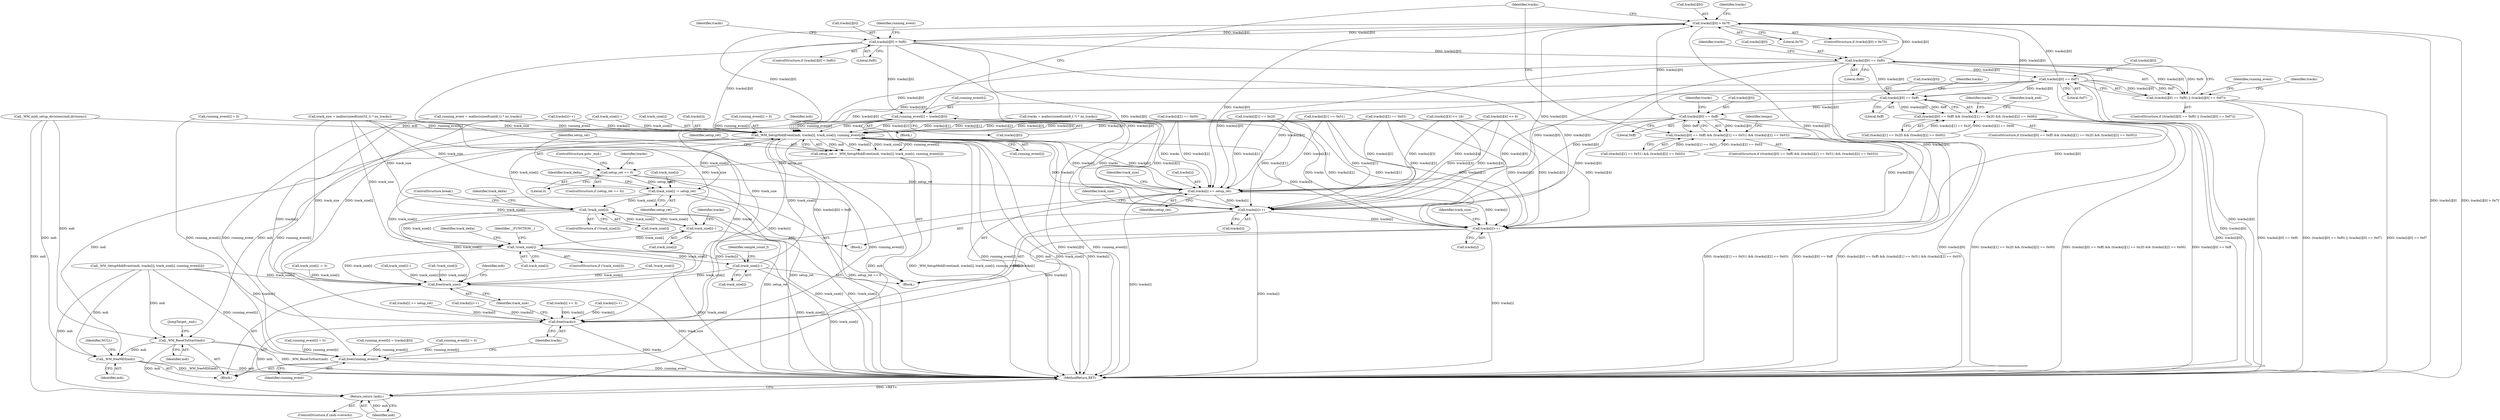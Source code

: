 digraph "0_wildmidi_660b513d99bced8783a4a5984ac2f742c74ebbdd_1@pointer" {
"1001165" [label="(Call,tracks[i][0] > 0x7f)"];
"1001217" [label="(Call,tracks[i][0] == 0xff)"];
"1001201" [label="(Call,tracks[i][0] == 0xf7)"];
"1001194" [label="(Call,tracks[i][0] == 0xf0)"];
"1001174" [label="(Call,tracks[i][0] < 0xf0)"];
"1001165" [label="(Call,tracks[i][0] > 0x7f)"];
"1001249" [label="(Call,tracks[i][0] == 0xff)"];
"1001147" [label="(Call,_WM_SetupMidiEvent(mdi, tracks[i], track_size[i], running_event[i]))"];
"1001145" [label="(Call,setup_ret = _WM_SetupMidiEvent(mdi, tracks[i], track_size[i], running_event[i]))"];
"1001159" [label="(Call,setup_ret == 0)"];
"1001306" [label="(Call,tracks[i] += setup_ret)"];
"1001353" [label="(Call,tracks[i]++)"];
"1001396" [label="(Call,tracks[i]++)"];
"1001519" [label="(Call,free(tracks))"];
"1001311" [label="(Call,track_size[i] -= setup_ret)"];
"1001332" [label="(Call,!track_size[i])"];
"1001357" [label="(Call,track_size[i]--)"];
"1001368" [label="(Call,!track_size[i])"];
"1001400" [label="(Call,track_size[i]--)"];
"1001521" [label="(Call,free(track_size))"];
"1001508" [label="(Call,_WM_ResetToStart(mdi))"];
"1001527" [label="(Return,return (mdi);)"];
"1001529" [label="(Call,_WM_freeMDI(mdi))"];
"1001517" [label="(Call,free(running_event))"];
"1001182" [label="(Call,running_event[i] = tracks[i][0])"];
"1001193" [label="(Call,(tracks[i][0] == 0xf0) || (tracks[i][0] == 0xf7))"];
"1001216" [label="(Call,(tracks[i][0] == 0xff) && (tracks[i][1] == 0x2f) && (tracks[i][2] == 0x00))"];
"1001248" [label="(Call,(tracks[i][0] == 0xff) && (tracks[i][1] == 0x51) && (tracks[i][2] == 0x03))"];
"1001519" [label="(Call,free(tracks))"];
"1001160" [label="(Identifier,setup_ret)"];
"1001525" [label="(Identifier,mdi)"];
"1001312" [label="(Call,track_size[i])"];
"1000393" [label="(Call,_WM_midi_setup_divisions(mdi,divisions))"];
"1000645" [label="(Call,track_size[i]--)"];
"1001147" [label="(Call,_WM_SetupMidiEvent(mdi, tracks[i], track_size[i], running_event[i]))"];
"1001197" [label="(Identifier,tracks)"];
"1001201" [label="(Call,tracks[i][0] == 0xf7)"];
"1001520" [label="(Identifier,tracks)"];
"1001148" [label="(Identifier,mdi)"];
"1001530" [label="(Identifier,mdi)"];
"1001152" [label="(Call,track_size[i])"];
"1001173" [label="(ControlStructure,if (tracks[i][0] < 0xf0))"];
"1001527" [label="(Return,return (mdi);)"];
"1001333" [label="(Call,track_size[i])"];
"1001358" [label="(Call,track_size[i])"];
"1001217" [label="(Call,tracks[i][0] == 0xff)"];
"1001149" [label="(Call,tracks[i])"];
"1001171" [label="(Literal,0x7f)"];
"1000396" [label="(Call,tracks = malloc(sizeof(uint8_t *) * no_tracks))"];
"1001257" [label="(Call,tracks[i][1] == 0x51)"];
"1001523" [label="(ControlStructure,if (mdi->reverb))"];
"1001224" [label="(Call,(tracks[i][1] == 0x2f) && (tracks[i][2] == 0x00))"];
"1001400" [label="(Call,track_size[i]--)"];
"1001211" [label="(Identifier,running_event)"];
"1001405" [label="(Identifier,sample_count_f)"];
"1001248" [label="(Call,(tracks[i][0] == 0xff) && (tracks[i][1] == 0x51) && (tracks[i][2] == 0x03))"];
"1001250" [label="(Call,tracks[i][0])"];
"1001012" [label="(Call,!track_size[i])"];
"1000123" [label="(Block,)"];
"1001180" [label="(Literal,0xf0)"];
"1001144" [label="(Block,)"];
"1001308" [label="(Identifier,tracks)"];
"1001310" [label="(Identifier,setup_ret)"];
"1001509" [label="(Identifier,mdi)"];
"1001220" [label="(Identifier,tracks)"];
"1001264" [label="(Call,tracks[i][2] == 0x03)"];
"1001396" [label="(Call,tracks[i]++)"];
"1001521" [label="(Call,free(track_size))"];
"1001040" [label="(Call,tracks[i]++)"];
"1001252" [label="(Identifier,tracks)"];
"1001163" [label="(ControlStructure,goto _end;)"];
"1001175" [label="(Call,tracks[i][0])"];
"1001138" [label="(Call,running_event[i] = 0)"];
"1001354" [label="(Call,tracks[i])"];
"1000784" [label="(Call,_WM_SetupMidiEvent(mdi, tracks[i], track_size[i], running_event[i]))"];
"1001339" [label="(Identifier,track_delta)"];
"1001311" [label="(Call,track_size[i] -= setup_ret)"];
"1001184" [label="(Identifier,running_event)"];
"1001166" [label="(Call,tracks[i][0])"];
"1001155" [label="(Call,running_event[i])"];
"1000889" [label="(Call,track_size[i] -= 3)"];
"1001533" [label="(MethodReturn,RET)"];
"1001161" [label="(Literal,0)"];
"1001528" [label="(Identifier,mdi)"];
"1001242" [label="(Identifier,track_end)"];
"1001307" [label="(Call,tracks[i])"];
"1001193" [label="(Call,(tracks[i][0] == 0xf0) || (tracks[i][0] == 0xf7))"];
"1001529" [label="(Call,_WM_freeMDI(mdi))"];
"1001397" [label="(Call,tracks[i])"];
"1001401" [label="(Call,track_size[i])"];
"1001216" [label="(Call,(tracks[i][0] == 0xff) && (tracks[i][1] == 0x2f) && (tracks[i][2] == 0x00))"];
"1001204" [label="(Identifier,tracks)"];
"1001174" [label="(Call,tracks[i][0] < 0xf0)"];
"1000846" [label="(Call,running_event[i] = 0)"];
"1001306" [label="(Call,tracks[i] += setup_ret)"];
"1001165" [label="(Call,tracks[i][0] > 0x7f)"];
"1001249" [label="(Call,tracks[i][0] == 0xff)"];
"1001177" [label="(Identifier,tracks)"];
"1001255" [label="(Literal,0xff)"];
"1001283" [label="(Call,tracks[i][4] << 8)"];
"1000403" [label="(Call,track_size = malloc(sizeof(uint32_t) * no_tracks))"];
"1001159" [label="(Call,setup_ret == 0)"];
"1001256" [label="(Call,(tracks[i][1] == 0x51) && (tracks[i][2] == 0x03))"];
"1001359" [label="(Identifier,track_size)"];
"1001192" [label="(ControlStructure,if ((tracks[i][0] == 0xf0) || (tracks[i][0] == 0xf7)))"];
"1001207" [label="(Literal,0xf7)"];
"1001368" [label="(Call,!track_size[i])"];
"1001364" [label="(Identifier,tracks)"];
"1000424" [label="(Call,running_event = malloc(sizeof(uint8_t) * no_tracks))"];
"1001331" [label="(ControlStructure,if (!track_size[i]))"];
"1001275" [label="(Call,tracks[i][3] << 16)"];
"1000641" [label="(Call,tracks[i]++)"];
"1001510" [label="(JumpTarget,_end:)"];
"1001044" [label="(Call,track_size[i]--)"];
"1001223" [label="(Literal,0xff)"];
"1001202" [label="(Call,tracks[i][0])"];
"1001200" [label="(Literal,0xf0)"];
"1001195" [label="(Call,tracks[i][0])"];
"1001313" [label="(Identifier,track_size)"];
"1001532" [label="(Identifier,NULL)"];
"1000583" [label="(Call,running_event[i] = 0)"];
"1001382" [label="(Identifier,track_delta)"];
"1001186" [label="(Call,tracks[i][0])"];
"1001318" [label="(Identifier,track_delta)"];
"1000819" [label="(Call,running_event[i] = tracks[i][0])"];
"1001332" [label="(Call,!track_size[i])"];
"1001402" [label="(Identifier,track_size)"];
"1001146" [label="(Identifier,setup_ret)"];
"1001225" [label="(Call,tracks[i][1] == 0x2f)"];
"1001164" [label="(ControlStructure,if (tracks[i][0] > 0x7f))"];
"1001218" [label="(Call,tracks[i][0])"];
"1001273" [label="(Identifier,tempo)"];
"1001247" [label="(ControlStructure,if ((tracks[i][0] == 0xff) && (tracks[i][1] == 0x51) && (tracks[i][2] == 0x03)))"];
"1001336" [label="(ControlStructure,break;)"];
"1001315" [label="(Identifier,setup_ret)"];
"1001357" [label="(Call,track_size[i]--)"];
"1001517" [label="(Call,free(running_event))"];
"1001330" [label="(Block,)"];
"1001518" [label="(Identifier,running_event)"];
"1001183" [label="(Call,running_event[i])"];
"1001168" [label="(Identifier,tracks)"];
"1001232" [label="(Call,tracks[i][2] == 0x00)"];
"1000976" [label="(Call,!track_size[i])"];
"1001367" [label="(ControlStructure,if (!track_size[i]))"];
"1001158" [label="(ControlStructure,if (setup_ret == 0))"];
"1001194" [label="(Call,tracks[i][0] == 0xf0)"];
"1001260" [label="(Identifier,tracks)"];
"1001228" [label="(Identifier,tracks)"];
"1000884" [label="(Call,tracks[i] += 3)"];
"1001215" [label="(ControlStructure,if ((tracks[i][0] == 0xff) && (tracks[i][1] == 0x2f) && (tracks[i][2] == 0x00)))"];
"1001508" [label="(Call,_WM_ResetToStart(mdi))"];
"1001374" [label="(Identifier,__FUNCTION__)"];
"1001182" [label="(Call,running_event[i] = tracks[i][0])"];
"1001353" [label="(Call,tracks[i]++)"];
"1001522" [label="(Identifier,track_size)"];
"1000997" [label="(Call,tracks[i]++)"];
"1001145" [label="(Call,setup_ret = _WM_SetupMidiEvent(mdi, tracks[i], track_size[i], running_event[i]))"];
"1001181" [label="(Block,)"];
"1001209" [label="(Call,running_event[i] = 0)"];
"1001369" [label="(Call,track_size[i])"];
"1000955" [label="(Call,tracks[i] += setup_ret)"];
"1001165" -> "1001164"  [label="AST: "];
"1001165" -> "1001171"  [label="CFG: "];
"1001166" -> "1001165"  [label="AST: "];
"1001171" -> "1001165"  [label="AST: "];
"1001177" -> "1001165"  [label="CFG: "];
"1001308" -> "1001165"  [label="CFG: "];
"1001165" -> "1001533"  [label="DDG: tracks[i][0]"];
"1001165" -> "1001533"  [label="DDG: tracks[i][0] > 0x7f"];
"1001165" -> "1001147"  [label="DDG: tracks[i][0]"];
"1001217" -> "1001165"  [label="DDG: tracks[i][0]"];
"1001201" -> "1001165"  [label="DDG: tracks[i][0]"];
"1001249" -> "1001165"  [label="DDG: tracks[i][0]"];
"1001194" -> "1001165"  [label="DDG: tracks[i][0]"];
"1001174" -> "1001165"  [label="DDG: tracks[i][0]"];
"1001165" -> "1001174"  [label="DDG: tracks[i][0]"];
"1001165" -> "1001306"  [label="DDG: tracks[i][0]"];
"1001165" -> "1001353"  [label="DDG: tracks[i][0]"];
"1001165" -> "1001396"  [label="DDG: tracks[i][0]"];
"1001217" -> "1001216"  [label="AST: "];
"1001217" -> "1001223"  [label="CFG: "];
"1001218" -> "1001217"  [label="AST: "];
"1001223" -> "1001217"  [label="AST: "];
"1001228" -> "1001217"  [label="CFG: "];
"1001216" -> "1001217"  [label="CFG: "];
"1001217" -> "1001533"  [label="DDG: tracks[i][0]"];
"1001217" -> "1001147"  [label="DDG: tracks[i][0]"];
"1001217" -> "1001216"  [label="DDG: tracks[i][0]"];
"1001217" -> "1001216"  [label="DDG: 0xff"];
"1001201" -> "1001217"  [label="DDG: tracks[i][0]"];
"1001194" -> "1001217"  [label="DDG: tracks[i][0]"];
"1001217" -> "1001249"  [label="DDG: tracks[i][0]"];
"1001201" -> "1001193"  [label="AST: "];
"1001201" -> "1001207"  [label="CFG: "];
"1001202" -> "1001201"  [label="AST: "];
"1001207" -> "1001201"  [label="AST: "];
"1001193" -> "1001201"  [label="CFG: "];
"1001201" -> "1001533"  [label="DDG: tracks[i][0]"];
"1001201" -> "1001147"  [label="DDG: tracks[i][0]"];
"1001201" -> "1001193"  [label="DDG: tracks[i][0]"];
"1001201" -> "1001193"  [label="DDG: 0xf7"];
"1001194" -> "1001201"  [label="DDG: tracks[i][0]"];
"1001201" -> "1001306"  [label="DDG: tracks[i][0]"];
"1001201" -> "1001353"  [label="DDG: tracks[i][0]"];
"1001201" -> "1001396"  [label="DDG: tracks[i][0]"];
"1001194" -> "1001193"  [label="AST: "];
"1001194" -> "1001200"  [label="CFG: "];
"1001195" -> "1001194"  [label="AST: "];
"1001200" -> "1001194"  [label="AST: "];
"1001204" -> "1001194"  [label="CFG: "];
"1001193" -> "1001194"  [label="CFG: "];
"1001194" -> "1001533"  [label="DDG: tracks[i][0]"];
"1001194" -> "1001147"  [label="DDG: tracks[i][0]"];
"1001194" -> "1001193"  [label="DDG: tracks[i][0]"];
"1001194" -> "1001193"  [label="DDG: 0xf0"];
"1001174" -> "1001194"  [label="DDG: tracks[i][0]"];
"1001194" -> "1001306"  [label="DDG: tracks[i][0]"];
"1001194" -> "1001353"  [label="DDG: tracks[i][0]"];
"1001194" -> "1001396"  [label="DDG: tracks[i][0]"];
"1001174" -> "1001173"  [label="AST: "];
"1001174" -> "1001180"  [label="CFG: "];
"1001175" -> "1001174"  [label="AST: "];
"1001180" -> "1001174"  [label="AST: "];
"1001184" -> "1001174"  [label="CFG: "];
"1001197" -> "1001174"  [label="CFG: "];
"1001174" -> "1001533"  [label="DDG: tracks[i][0] < 0xf0"];
"1001174" -> "1001147"  [label="DDG: tracks[i][0]"];
"1001174" -> "1001182"  [label="DDG: tracks[i][0]"];
"1001174" -> "1001306"  [label="DDG: tracks[i][0]"];
"1001174" -> "1001353"  [label="DDG: tracks[i][0]"];
"1001174" -> "1001396"  [label="DDG: tracks[i][0]"];
"1001249" -> "1001248"  [label="AST: "];
"1001249" -> "1001255"  [label="CFG: "];
"1001250" -> "1001249"  [label="AST: "];
"1001255" -> "1001249"  [label="AST: "];
"1001260" -> "1001249"  [label="CFG: "];
"1001248" -> "1001249"  [label="CFG: "];
"1001249" -> "1001533"  [label="DDG: tracks[i][0]"];
"1001249" -> "1001147"  [label="DDG: tracks[i][0]"];
"1001249" -> "1001248"  [label="DDG: tracks[i][0]"];
"1001249" -> "1001248"  [label="DDG: 0xff"];
"1001249" -> "1001306"  [label="DDG: tracks[i][0]"];
"1001249" -> "1001353"  [label="DDG: tracks[i][0]"];
"1001249" -> "1001396"  [label="DDG: tracks[i][0]"];
"1001147" -> "1001145"  [label="AST: "];
"1001147" -> "1001155"  [label="CFG: "];
"1001148" -> "1001147"  [label="AST: "];
"1001149" -> "1001147"  [label="AST: "];
"1001152" -> "1001147"  [label="AST: "];
"1001155" -> "1001147"  [label="AST: "];
"1001145" -> "1001147"  [label="CFG: "];
"1001147" -> "1001533"  [label="DDG: running_event[i]"];
"1001147" -> "1001533"  [label="DDG: mdi"];
"1001147" -> "1001533"  [label="DDG: track_size[i]"];
"1001147" -> "1001533"  [label="DDG: tracks[i]"];
"1001147" -> "1001145"  [label="DDG: mdi"];
"1001147" -> "1001145"  [label="DDG: tracks[i]"];
"1001147" -> "1001145"  [label="DDG: track_size[i]"];
"1001147" -> "1001145"  [label="DDG: running_event[i]"];
"1000393" -> "1001147"  [label="DDG: mdi"];
"1001264" -> "1001147"  [label="DDG: tracks[i][2]"];
"1000396" -> "1001147"  [label="DDG: tracks"];
"1001257" -> "1001147"  [label="DDG: tracks[i][1]"];
"1001232" -> "1001147"  [label="DDG: tracks[i][2]"];
"1001275" -> "1001147"  [label="DDG: tracks[i][3]"];
"1001306" -> "1001147"  [label="DDG: tracks[i]"];
"1001225" -> "1001147"  [label="DDG: tracks[i][1]"];
"1001283" -> "1001147"  [label="DDG: tracks[i][4]"];
"1001353" -> "1001147"  [label="DDG: tracks[i]"];
"1001396" -> "1001147"  [label="DDG: tracks[i]"];
"1000641" -> "1001147"  [label="DDG: tracks[i]"];
"1001332" -> "1001147"  [label="DDG: track_size[i]"];
"1000645" -> "1001147"  [label="DDG: track_size[i]"];
"1000403" -> "1001147"  [label="DDG: track_size"];
"1001400" -> "1001147"  [label="DDG: track_size[i]"];
"1001138" -> "1001147"  [label="DDG: running_event[i]"];
"1000424" -> "1001147"  [label="DDG: running_event"];
"1001182" -> "1001147"  [label="DDG: running_event[i]"];
"1001209" -> "1001147"  [label="DDG: running_event[i]"];
"1001147" -> "1001306"  [label="DDG: tracks[i]"];
"1001147" -> "1001311"  [label="DDG: track_size[i]"];
"1001147" -> "1001508"  [label="DDG: mdi"];
"1001147" -> "1001517"  [label="DDG: running_event[i]"];
"1001147" -> "1001519"  [label="DDG: tracks[i]"];
"1001147" -> "1001521"  [label="DDG: track_size[i]"];
"1001147" -> "1001527"  [label="DDG: mdi"];
"1001147" -> "1001529"  [label="DDG: mdi"];
"1001145" -> "1001144"  [label="AST: "];
"1001146" -> "1001145"  [label="AST: "];
"1001160" -> "1001145"  [label="CFG: "];
"1001145" -> "1001533"  [label="DDG: _WM_SetupMidiEvent(mdi, tracks[i], track_size[i], running_event[i])"];
"1001145" -> "1001159"  [label="DDG: setup_ret"];
"1001159" -> "1001158"  [label="AST: "];
"1001159" -> "1001161"  [label="CFG: "];
"1001160" -> "1001159"  [label="AST: "];
"1001161" -> "1001159"  [label="AST: "];
"1001163" -> "1001159"  [label="CFG: "];
"1001168" -> "1001159"  [label="CFG: "];
"1001159" -> "1001533"  [label="DDG: setup_ret"];
"1001159" -> "1001533"  [label="DDG: setup_ret == 0"];
"1001159" -> "1001306"  [label="DDG: setup_ret"];
"1001159" -> "1001311"  [label="DDG: setup_ret"];
"1001306" -> "1001144"  [label="AST: "];
"1001306" -> "1001310"  [label="CFG: "];
"1001307" -> "1001306"  [label="AST: "];
"1001310" -> "1001306"  [label="AST: "];
"1001313" -> "1001306"  [label="CFG: "];
"1001306" -> "1001533"  [label="DDG: tracks[i]"];
"1001264" -> "1001306"  [label="DDG: tracks[i][2]"];
"1000396" -> "1001306"  [label="DDG: tracks"];
"1001257" -> "1001306"  [label="DDG: tracks[i][1]"];
"1001232" -> "1001306"  [label="DDG: tracks[i][2]"];
"1001275" -> "1001306"  [label="DDG: tracks[i][3]"];
"1001225" -> "1001306"  [label="DDG: tracks[i][1]"];
"1001283" -> "1001306"  [label="DDG: tracks[i][4]"];
"1001306" -> "1001353"  [label="DDG: tracks[i]"];
"1001306" -> "1001396"  [label="DDG: tracks[i]"];
"1001306" -> "1001519"  [label="DDG: tracks[i]"];
"1001353" -> "1001330"  [label="AST: "];
"1001353" -> "1001354"  [label="CFG: "];
"1001354" -> "1001353"  [label="AST: "];
"1001359" -> "1001353"  [label="CFG: "];
"1001353" -> "1001533"  [label="DDG: tracks[i]"];
"1001264" -> "1001353"  [label="DDG: tracks[i][2]"];
"1000396" -> "1001353"  [label="DDG: tracks"];
"1001257" -> "1001353"  [label="DDG: tracks[i][1]"];
"1001232" -> "1001353"  [label="DDG: tracks[i][2]"];
"1001275" -> "1001353"  [label="DDG: tracks[i][3]"];
"1001225" -> "1001353"  [label="DDG: tracks[i][1]"];
"1001283" -> "1001353"  [label="DDG: tracks[i][4]"];
"1001353" -> "1001396"  [label="DDG: tracks[i]"];
"1001353" -> "1001519"  [label="DDG: tracks[i]"];
"1001396" -> "1001144"  [label="AST: "];
"1001396" -> "1001397"  [label="CFG: "];
"1001397" -> "1001396"  [label="AST: "];
"1001402" -> "1001396"  [label="CFG: "];
"1001396" -> "1001533"  [label="DDG: tracks[i]"];
"1001264" -> "1001396"  [label="DDG: tracks[i][2]"];
"1000396" -> "1001396"  [label="DDG: tracks"];
"1001257" -> "1001396"  [label="DDG: tracks[i][1]"];
"1001232" -> "1001396"  [label="DDG: tracks[i][2]"];
"1001275" -> "1001396"  [label="DDG: tracks[i][3]"];
"1001225" -> "1001396"  [label="DDG: tracks[i][1]"];
"1001283" -> "1001396"  [label="DDG: tracks[i][4]"];
"1001396" -> "1001519"  [label="DDG: tracks[i]"];
"1001519" -> "1000123"  [label="AST: "];
"1001519" -> "1001520"  [label="CFG: "];
"1001520" -> "1001519"  [label="AST: "];
"1001522" -> "1001519"  [label="CFG: "];
"1001519" -> "1001533"  [label="DDG: tracks"];
"1000997" -> "1001519"  [label="DDG: tracks[i]"];
"1000884" -> "1001519"  [label="DDG: tracks[i]"];
"1000784" -> "1001519"  [label="DDG: tracks[i]"];
"1000955" -> "1001519"  [label="DDG: tracks[i]"];
"1001040" -> "1001519"  [label="DDG: tracks[i]"];
"1000396" -> "1001519"  [label="DDG: tracks"];
"1000641" -> "1001519"  [label="DDG: tracks[i]"];
"1001311" -> "1001144"  [label="AST: "];
"1001311" -> "1001315"  [label="CFG: "];
"1001312" -> "1001311"  [label="AST: "];
"1001315" -> "1001311"  [label="AST: "];
"1001318" -> "1001311"  [label="CFG: "];
"1001311" -> "1001533"  [label="DDG: setup_ret"];
"1000403" -> "1001311"  [label="DDG: track_size"];
"1001311" -> "1001332"  [label="DDG: track_size[i]"];
"1001311" -> "1001368"  [label="DDG: track_size[i]"];
"1001332" -> "1001331"  [label="AST: "];
"1001332" -> "1001333"  [label="CFG: "];
"1001333" -> "1001332"  [label="AST: "];
"1001336" -> "1001332"  [label="CFG: "];
"1001339" -> "1001332"  [label="CFG: "];
"1001332" -> "1001533"  [label="DDG: track_size[i]"];
"1001332" -> "1001533"  [label="DDG: !track_size[i]"];
"1000403" -> "1001332"  [label="DDG: track_size"];
"1001357" -> "1001332"  [label="DDG: track_size[i]"];
"1001332" -> "1001357"  [label="DDG: track_size[i]"];
"1001332" -> "1001368"  [label="DDG: track_size[i]"];
"1001332" -> "1001521"  [label="DDG: track_size[i]"];
"1001357" -> "1001330"  [label="AST: "];
"1001357" -> "1001358"  [label="CFG: "];
"1001358" -> "1001357"  [label="AST: "];
"1001364" -> "1001357"  [label="CFG: "];
"1000403" -> "1001357"  [label="DDG: track_size"];
"1001357" -> "1001368"  [label="DDG: track_size[i]"];
"1001368" -> "1001367"  [label="AST: "];
"1001368" -> "1001369"  [label="CFG: "];
"1001369" -> "1001368"  [label="AST: "];
"1001374" -> "1001368"  [label="CFG: "];
"1001382" -> "1001368"  [label="CFG: "];
"1001368" -> "1001533"  [label="DDG: !track_size[i]"];
"1001368" -> "1001533"  [label="DDG: track_size[i]"];
"1000403" -> "1001368"  [label="DDG: track_size"];
"1001368" -> "1001400"  [label="DDG: track_size[i]"];
"1001368" -> "1001521"  [label="DDG: track_size[i]"];
"1001400" -> "1001144"  [label="AST: "];
"1001400" -> "1001401"  [label="CFG: "];
"1001401" -> "1001400"  [label="AST: "];
"1001405" -> "1001400"  [label="CFG: "];
"1001400" -> "1001533"  [label="DDG: track_size[i]"];
"1000403" -> "1001400"  [label="DDG: track_size"];
"1001400" -> "1001521"  [label="DDG: track_size[i]"];
"1001521" -> "1000123"  [label="AST: "];
"1001521" -> "1001522"  [label="CFG: "];
"1001522" -> "1001521"  [label="AST: "];
"1001525" -> "1001521"  [label="CFG: "];
"1001521" -> "1001533"  [label="DDG: track_size"];
"1000784" -> "1001521"  [label="DDG: track_size[i]"];
"1000645" -> "1001521"  [label="DDG: track_size[i]"];
"1001044" -> "1001521"  [label="DDG: track_size[i]"];
"1000403" -> "1001521"  [label="DDG: track_size"];
"1001012" -> "1001521"  [label="DDG: track_size[i]"];
"1000976" -> "1001521"  [label="DDG: track_size[i]"];
"1000889" -> "1001521"  [label="DDG: track_size[i]"];
"1001508" -> "1000123"  [label="AST: "];
"1001508" -> "1001509"  [label="CFG: "];
"1001509" -> "1001508"  [label="AST: "];
"1001510" -> "1001508"  [label="CFG: "];
"1001508" -> "1001533"  [label="DDG: mdi"];
"1001508" -> "1001533"  [label="DDG: _WM_ResetToStart(mdi)"];
"1000784" -> "1001508"  [label="DDG: mdi"];
"1000393" -> "1001508"  [label="DDG: mdi"];
"1001508" -> "1001527"  [label="DDG: mdi"];
"1001508" -> "1001529"  [label="DDG: mdi"];
"1001527" -> "1001523"  [label="AST: "];
"1001527" -> "1001528"  [label="CFG: "];
"1001528" -> "1001527"  [label="AST: "];
"1001533" -> "1001527"  [label="CFG: "];
"1001527" -> "1001533"  [label="DDG: <RET>"];
"1001528" -> "1001527"  [label="DDG: mdi"];
"1000784" -> "1001527"  [label="DDG: mdi"];
"1000393" -> "1001527"  [label="DDG: mdi"];
"1001529" -> "1000123"  [label="AST: "];
"1001529" -> "1001530"  [label="CFG: "];
"1001530" -> "1001529"  [label="AST: "];
"1001532" -> "1001529"  [label="CFG: "];
"1001529" -> "1001533"  [label="DDG: mdi"];
"1001529" -> "1001533"  [label="DDG: _WM_freeMDI(mdi)"];
"1000784" -> "1001529"  [label="DDG: mdi"];
"1000393" -> "1001529"  [label="DDG: mdi"];
"1001517" -> "1000123"  [label="AST: "];
"1001517" -> "1001518"  [label="CFG: "];
"1001518" -> "1001517"  [label="AST: "];
"1001520" -> "1001517"  [label="CFG: "];
"1001517" -> "1001533"  [label="DDG: running_event"];
"1000819" -> "1001517"  [label="DDG: running_event[i]"];
"1000583" -> "1001517"  [label="DDG: running_event[i]"];
"1000424" -> "1001517"  [label="DDG: running_event"];
"1001182" -> "1001517"  [label="DDG: running_event[i]"];
"1000846" -> "1001517"  [label="DDG: running_event[i]"];
"1001209" -> "1001517"  [label="DDG: running_event[i]"];
"1000784" -> "1001517"  [label="DDG: running_event[i]"];
"1001182" -> "1001181"  [label="AST: "];
"1001182" -> "1001186"  [label="CFG: "];
"1001183" -> "1001182"  [label="AST: "];
"1001186" -> "1001182"  [label="AST: "];
"1001308" -> "1001182"  [label="CFG: "];
"1001182" -> "1001533"  [label="DDG: tracks[i][0]"];
"1001182" -> "1001533"  [label="DDG: running_event[i]"];
"1001193" -> "1001192"  [label="AST: "];
"1001211" -> "1001193"  [label="CFG: "];
"1001220" -> "1001193"  [label="CFG: "];
"1001193" -> "1001533"  [label="DDG: tracks[i][0] == 0xf0"];
"1001193" -> "1001533"  [label="DDG: (tracks[i][0] == 0xf0) || (tracks[i][0] == 0xf7)"];
"1001193" -> "1001533"  [label="DDG: tracks[i][0] == 0xf7"];
"1001216" -> "1001215"  [label="AST: "];
"1001216" -> "1001224"  [label="CFG: "];
"1001224" -> "1001216"  [label="AST: "];
"1001242" -> "1001216"  [label="CFG: "];
"1001252" -> "1001216"  [label="CFG: "];
"1001216" -> "1001533"  [label="DDG: (tracks[i][0] == 0xff) && (tracks[i][1] == 0x2f) && (tracks[i][2] == 0x00)"];
"1001216" -> "1001533"  [label="DDG: tracks[i][0] == 0xff"];
"1001216" -> "1001533"  [label="DDG: (tracks[i][1] == 0x2f) && (tracks[i][2] == 0x00)"];
"1001224" -> "1001216"  [label="DDG: tracks[i][1] == 0x2f"];
"1001224" -> "1001216"  [label="DDG: tracks[i][2] == 0x00"];
"1001248" -> "1001247"  [label="AST: "];
"1001248" -> "1001256"  [label="CFG: "];
"1001256" -> "1001248"  [label="AST: "];
"1001273" -> "1001248"  [label="CFG: "];
"1001308" -> "1001248"  [label="CFG: "];
"1001248" -> "1001533"  [label="DDG: (tracks[i][1] == 0x51) && (tracks[i][2] == 0x03)"];
"1001248" -> "1001533"  [label="DDG: tracks[i][0] == 0xff"];
"1001248" -> "1001533"  [label="DDG: (tracks[i][0] == 0xff) && (tracks[i][1] == 0x51) && (tracks[i][2] == 0x03)"];
"1001256" -> "1001248"  [label="DDG: tracks[i][1] == 0x51"];
"1001256" -> "1001248"  [label="DDG: tracks[i][2] == 0x03"];
}
